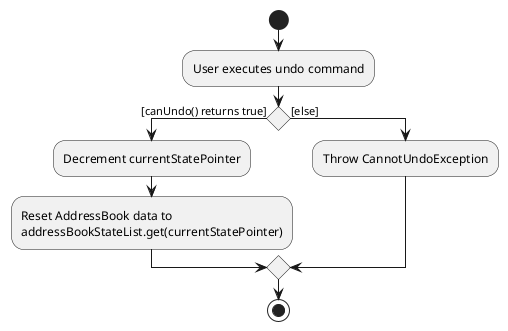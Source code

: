 @startuml
start
:User executes undo command;

'Since the beta syntax does not support placing the condition outside the
'diamond we place it as the true branch instead.

if () then ([canUndo() returns true])
    :Decrement currentStatePointer;
    :Reset AddressBook data to
    addressBookStateList.get(currentStatePointer);
else ([else])
    :Throw CannotUndoException;
endif
stop
@enduml
